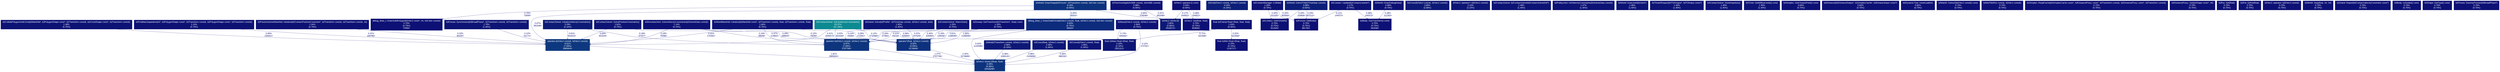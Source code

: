 digraph {
	graph [fontname=Arial, nodesep=0.125, ranksep=0.25];
	node [fontcolor=white, fontname=Arial, height=0, shape=box, style=filled, width=0];
	edge [fontname=Arial];
	1 [color="#0c8991", fontcolor="#ffffff", fontsize="10.00", label="b2ContactSolver::SolveVelocityConstraints()\n23.37%\n(11.19%)"];
	1 -> 2 [arrowsize="0.35", color="#0d2078", fontcolor="#0d2078", fontsize="10.00", label="4.41%\n1849472×", labeldistance="0.50", penwidth="0.50"];
	1 -> 3 [arrowsize="0.35", color="#0d1a77", fontcolor="#0d1a77", fontsize="10.00", label="3.02%\n942448×", labeldistance="0.50", penwidth="0.50"];
	1 -> 6 [arrowsize="0.35", color="#0d1f78", fontcolor="#0d1f78", fontsize="10.00", label="4.14%\n2732880×", labeldistance="0.50", penwidth="0.50"];
	1 -> 15 [arrowsize="0.35", color="#0d0f74", fontcolor="#0d0f74", fontsize="10.00", label="0.59%\n435800×", labeldistance="0.50", penwidth="0.50"];
	2 [color="#0d387f", fontcolor="#ffffff", fontsize="10.00", label="operator-(b2Vec2 const&, b2Vec2 const&)\n9.51%\n(7.69%)\n3985604×"];
	2 -> 4 [arrowsize="0.35", color="#0d1475", fontcolor="#0d1475", fontsize="10.00", label="1.81%\n3985604×", labeldistance="0.50", penwidth="0.50"];
	3 [color="#0d357e", fontcolor="#ffffff", fontsize="10.00", label="operator+(b2Vec2 const&, b2Vec2 const&)\n8.97%\n(7.69%)\n2797706×"];
	3 -> 4 [arrowsize="0.35", color="#0d1274", fontcolor="#0d1274", fontsize="10.00", label="1.27%\n2797706×", labeldistance="0.50", penwidth="0.50"];
	4 [color="#0d337e", fontcolor="#ffffff", fontsize="10.00", label="b2Vec2::b2Vec2(float, float)\n8.39%\n(8.39%)\n18428298×"];
	5 [color="#0d327d", fontcolor="#ffffff", fontsize="10.00", label="b2World::DrawShape(b2Fixture*, b2Transform const&, b2Color const&)\n8.19%\n(0.00%)"];
	5 -> 7 [arrowsize="0.35", color="#0d2b7c", fontcolor="#0d2b7c", fontsize="10.00", label="6.83%\n36003×", labeldistance="0.50", penwidth="0.50"];
	5 -> 11 [arrowsize="0.35", color="#0d0f74", fontcolor="#0d0f74", fontsize="10.00", label="0.64%\n576048×", labeldistance="0.50", penwidth="0.50"];
	5 -> 50 [arrowsize="0.35", color="#0d1074", fontcolor="#0d1074", fontsize="10.00", label="0.70%\n72006×", labeldistance="0.50", penwidth="0.50"];
	6 [color="#0d317d", fontcolor="#ffffff", fontsize="10.00", label="operator*(float, b2Vec2 const&)\n8.00%\n(5.59%)\n5278689×"];
	6 -> 4 [arrowsize="0.35", color="#0d1776", fontcolor="#0d1776", fontsize="10.00", label="2.40%\n5278689×", labeldistance="0.50", penwidth="0.50"];
	7 [color="#0d2b7c", fontcolor="#ffffff", fontsize="10.00", label="debug_draw_t::DrawSolidCircle(b2Vec2 const&, float, b2Vec2 const&, b2Color const&)\n6.83%\n(0.70%)\n36003×"];
	7 -> 3 [arrowsize="0.35", color="#0d1d78", fontcolor="#0d1d78", fontsize="10.00", label="3.81%\n1188099×", labeldistance="0.50", penwidth="0.50"];
	7 -> 4 [arrowsize="0.35", color="#0d0f73", fontcolor="#0d0f73", fontsize="10.00", label="0.52%\n1152096×", labeldistance="0.50", penwidth="0.50"];
	7 -> 6 [arrowsize="0.35", color="#0d1475", fontcolor="#0d1475", fontsize="10.00", label="1.80%\n1188099×", labeldistance="0.50", penwidth="0.50"];
	8 [color="#0d1f78", fontcolor="#ffffff", fontsize="10.00", label="b2Dot(b2Vec2 const&, b2Vec2 const&)\n4.20%\n(4.20%)"];
	9 [color="#0d1e78", fontcolor="#ffffff", fontsize="10.00", label="b2World::SolveTOI(b2TimeStep const&)\n4.08%\n(3.50%)"];
	9 -> 47 [arrowsize="0.35", color="#0d0e73", fontcolor="#0d0e73", fontsize="10.00", label="0.34%\n153606×", labeldistance="0.50", penwidth="0.50"];
	9 -> 59 [arrowsize="0.35", color="#0d0e73", fontcolor="#0d0e73", fontsize="10.00", label="0.24%\n307212×", labeldistance="0.50", penwidth="0.50"];
	10 [color="#0d1b77", fontcolor="#ffffff", fontsize="10.00", label="b2ContactSolver::InitializeVelocityConstraints()\n3.29%\n(2.10%)"];
	10 -> 2 [arrowsize="0.35", color="#0d1074", fontcolor="#0d1074", fontsize="10.00", label="0.81%\n341610×", labeldistance="0.50", penwidth="0.50"];
	10 -> 3 [arrowsize="0.35", color="#0d0e73", fontcolor="#0d0e73", fontsize="10.00", label="0.18%\n57427×", labeldistance="0.50", penwidth="0.50"];
	11 [color="#0d1976", fontcolor="#ffffff", fontsize="10.00", label="b2Vec2::b2Vec2()\n2.80%\n(2.80%)\n2510071×"];
	12 [color="#0d1976", fontcolor="#ffffff", fontsize="10.00", label="b2Cross(b2Vec2 const&, b2Vec2 const&)\n2.80%\n(2.80%)"];
	13 [color="#0d1876", fontcolor="#ffffff", fontsize="10.00", label="b2Mul(b2Transform const&, b2Vec2 const&)\n2.58%\n(2.10%)"];
	13 -> 4 [arrowsize="0.35", color="#0d0f73", fontcolor="#0d0f73", fontsize="10.00", label="0.48%\n1059132×", labeldistance="0.50", penwidth="0.50"];
	14 [color="#0d1776", fontcolor="#ffffff", fontsize="10.00", label="b2Cross(float, b2Vec2 const&)\n2.36%\n(1.40%)"];
	14 -> 4 [arrowsize="0.35", color="#0d1174", fontcolor="#0d1174", fontsize="10.00", label="0.96%\n2105858×", labeldistance="0.50", penwidth="0.50"];
	15 [color="#0d1675", fontcolor="#ffffff", fontsize="10.00", label="float b2Max<float>(float, float)\n2.10%\n(2.10%)\n1551312×"];
	16 [color="#0d1675", fontcolor="#ffffff", fontsize="10.00", label="b2Vec2::operator+=(b2Vec2 const&)\n2.10%\n(2.10%)"];
	17 [color="#0d1575", fontcolor="#ffffff", fontsize="10.00", label="b2Island::Solve(b2Profile*, b2TimeStep const&, b2Vec2 const&, bool)\n1.92%\n(1.40%)"];
	17 -> 3 [arrowsize="0.35", color="#0d0d73", fontcolor="#0d0d73", fontsize="10.00", label="0.14%\n44569×", labeldistance="0.50", penwidth="0.50"];
	17 -> 6 [arrowsize="0.35", color="#0d0e73", fontcolor="#0d0e73", fontsize="10.00", label="0.37%\n247029×", labeldistance="0.50", penwidth="0.50"];
	18 [color="#0d1475", fontcolor="#ffffff", fontsize="10.00", label="b2WorldManifold::Initialize(b2Manifold const*, b2Transform const&, float, b2Transform const&, float)\n1.80%\n(0.70%)"];
	18 -> 2 [arrowsize="0.35", color="#0d0e73", fontcolor="#0d0e73", fontsize="10.00", label="0.41%\n172281×", labeldistance="0.50", penwidth="0.50"];
	18 -> 3 [arrowsize="0.35", color="#0d0e73", fontcolor="#0d0e73", fontsize="10.00", label="0.37%\n114854×", labeldistance="0.50", penwidth="0.50"];
	18 -> 6 [arrowsize="0.35", color="#0d0e73", fontcolor="#0d0e73", fontsize="10.00", label="0.26%\n172281×", labeldistance="0.50", penwidth="0.50"];
	19 [color="#0d1475", fontcolor="#ffffff", fontsize="10.00", label="b2Cross(b2Vec2 const&, float)\n1.66%\n(1.40%)"];
	19 -> 4 [arrowsize="0.35", color="#0d0e73", fontcolor="#0d0e73", fontsize="10.00", label="0.26%\n580232×", labeldistance="0.50", penwidth="0.50"];
	20 [color="#0d1475", fontcolor="#ffffff", fontsize="10.00", label="b2ContactSolver::SolvePositionConstraints()\n1.62%\n(0.70%)"];
	20 -> 2 [arrowsize="0.35", color="#0d0f74", fontcolor="#0d0f74", fontsize="10.00", label="0.60%\n251524×", labeldistance="0.50", penwidth="0.50"];
	20 -> 6 [arrowsize="0.35", color="#0d0e73", fontcolor="#0d0e73", fontsize="10.00", label="0.29%\n188643×", labeldistance="0.50", penwidth="0.50"];
	21 [color="#0d1375", fontcolor="#ffffff", fontsize="10.00", label="b2Max(b2Vec2 const&, b2Vec2 const&)\n1.56%\n(0.70%)"];
	21 -> 4 [arrowsize="0.35", color="#0d0d73", fontcolor="#0d0d73", fontsize="10.00", label="0.12%\n272781×", labeldistance="0.50", penwidth="0.50"];
	21 -> 15 [arrowsize="0.35", color="#0d1074", fontcolor="#0d1074", fontsize="10.00", label="0.74%\n545562×", labeldistance="0.50", penwidth="0.50"];
	22 [color="#0d1375", fontcolor="#ffffff", fontsize="10.00", label="b2ContactSolver::b2ContactSolver(b2ContactSolverDef*)\n1.49%\n(1.40%)"];
	23 [color="#0d1375", fontcolor="#ffffff", fontsize="10.00", label="b2PulleyJoint::InitVelocityConstraints(b2SolverData const&)\n1.47%\n(1.40%)"];
	24 [color="#0d1375", fontcolor="#ffffff", fontsize="10.00", label="b2World::DrawJoint(b2Joint*)\n1.46%\n(1.40%)"];
	25 [color="#0d1375", fontcolor="#ffffff", fontsize="10.00", label="b2TimeOfImpact(b2TOIOutput*, b2TOIInput const*)\n1.43%\n(1.40%)"];
	26 [color="#0d1475", fontcolor="#ffffff", fontsize="10.00", label="b2Fixture::Synchronize(b2BroadPhase*, b2Transform const&, b2Transform const&)\n1.75%\n(1.40%)"];
	26 -> 2 [arrowsize="0.35", color="#0d0d73", fontcolor="#0d0d73", fontsize="10.00", label="0.12%\n51171×", labeldistance="0.50", penwidth="0.50"];
	27 [color="#0d1375", fontcolor="#ffffff", fontsize="10.00", label="b2ContactSolver::StoreImpulses()\n1.40%\n(1.40%)"];
	28 [color="#0d1375", fontcolor="#ffffff", fontsize="10.00", label="b2Timer::GetMilliseconds() const\n1.40%\n(1.40%)"];
	29 [color="#0d1275", fontcolor="#ffffff", fontsize="10.00", label="b2CollidePolygonAndCircle(b2Manifold*, b2PolygonShape const*, b2Transform const&, b2CircleShape const*, b2Transform const&)\n1.38%\n(0.70%)"];
	29 -> 2 [arrowsize="0.35", color="#0d0f73", fontcolor="#0d0f73", fontsize="10.00", label="0.56%\n233451×", labeldistance="0.50", penwidth="0.50"];
	30 [color="#0d1274", fontcolor="#ffffff", fontsize="10.00", label="b2ContactManager::Collide()\n1.28%\n(0.70%)"];
	30 -> 47 [arrowsize="0.35", color="#0d0e73", fontcolor="#0d0e73", fontsize="10.00", label="0.34%\n151325×", labeldistance="0.50", penwidth="0.50"];
	30 -> 59 [arrowsize="0.35", color="#0d0e73", fontcolor="#0d0e73", fontsize="10.00", label="0.24%\n302650×", labeldistance="0.50", penwidth="0.50"];
	31 [color="#0d1274", fontcolor="#ffffff", fontsize="10.00", label="b2ContactSolver::WarmStart()\n1.23%\n(0.70%)"];
	31 -> 3 [arrowsize="0.35", color="#0d0e73", fontcolor="#0d0e73", fontsize="10.00", label="0.18%\n57365×", labeldistance="0.50", penwidth="0.50"];
	31 -> 6 [arrowsize="0.35", color="#0d0e73", fontcolor="#0d0e73", fontsize="10.00", label="0.35%\n229460×", labeldistance="0.50", penwidth="0.50"];
	32 [color="#0d1274", fontcolor="#ffffff", fontsize="10.00", label="b2Contact::Update(b2ContactListener*)\n1.17%\n(0.70%)"];
	32 -> 49 [arrowsize="0.35", color="#0d0e73", fontcolor="#0d0e73", fontsize="10.00", label="0.36%\n144372×", labeldistance="0.50", penwidth="0.50"];
	32 -> 59 [arrowsize="0.35", color="#0d0d73", fontcolor="#0d0d73", fontsize="10.00", label="0.11%\n144372×", labeldistance="0.50", penwidth="0.50"];
	33 [color="#0d1174", fontcolor="#ffffff", fontsize="10.00", label="b2RevoluteJoint::SolveVelocityConstraints(b2SolverData const&)\n1.14%\n(0.70%)"];
	33 -> 2 [arrowsize="0.35", color="#0d0e73", fontcolor="#0d0e73", fontsize="10.00", label="0.19%\n79296×", labeldistance="0.50", penwidth="0.50"];
	33 -> 3 [arrowsize="0.35", color="#0d0d73", fontcolor="#0d0d73", fontsize="10.00", label="0.13%\n39648×", labeldistance="0.50", penwidth="0.50"];
	33 -> 6 [arrowsize="0.35", color="#0d0d73", fontcolor="#0d0d73", fontsize="10.00", label="0.12%\n79296×", labeldistance="0.50", penwidth="0.50"];
	34 [color="#0d1174", fontcolor="#ffffff", fontsize="10.00", label="b2FindMaxSeparation(int*, b2PolygonShape const*, b2Transform const&, b2PolygonShape const*, b2Transform const&)\n1.10%\n(0.70%)"];
	34 -> 2 [arrowsize="0.35", color="#0d0e73", fontcolor="#0d0e73", fontsize="10.00", label="0.41%\n169796×", labeldistance="0.50", penwidth="0.50"];
	35 [color="#0d1174", fontcolor="#ffffff", fontsize="10.00", label="b2Sweep::GetTransform(b2Transform*, float) const\n1.10%\n(0.70%)"];
	35 -> 3 [arrowsize="0.35", color="#0d0e73", fontcolor="#0d0e73", fontsize="10.00", label="0.21%\n64218×", labeldistance="0.50", penwidth="0.50"];
	35 -> 6 [arrowsize="0.35", color="#0d0e73", fontcolor="#0d0e73", fontsize="10.00", label="0.19%\n128436×", labeldistance="0.50", penwidth="0.50"];
	36 [color="#0d1174", fontcolor="#ffffff", fontsize="10.00", label="b2PositionSolverManifold::Initialize(b2ContactPositionConstraint*, b2Transform const&, b2Transform const&, int)\n1.04%\n(0.70%)"];
	36 -> 2 [arrowsize="0.35", color="#0d0e73", fontcolor="#0d0e73", fontsize="10.00", label="0.22%\n90155×", labeldistance="0.50", penwidth="0.50"];
	37 [color="#0d1174", fontcolor="#ffffff", fontsize="10.00", label="float b2Clamp<float>(float, float, float)\n1.03%\n(0.00%)"];
	37 -> 15 [arrowsize="0.35", color="#0d1074", fontcolor="#0d1074", fontsize="10.00", label="0.71%\n522458×", labeldistance="0.50", penwidth="0.50"];
	37 -> 46 [arrowsize="0.35", color="#0d0e73", fontcolor="#0d0e73", fontsize="10.00", label="0.32%\n522458×", labeldistance="0.50", penwidth="0.50"];
	38 [color="#0d1174", fontcolor="#ffffff", fontsize="10.00", label="b2TestOverlap(b2AABB const&, b2AABB const&)\n0.98%\n(0.00%)"];
	38 -> 2 [arrowsize="0.35", color="#0d1074", fontcolor="#0d1074", fontsize="10.00", label="0.67%\n281048×", labeldistance="0.50", penwidth="0.50"];
	38 -> 11 [arrowsize="0.35", color="#0d0e73", fontcolor="#0d0e73", fontsize="10.00", label="0.31%\n281048×", labeldistance="0.50", penwidth="0.50"];
	39 [color="#0d1174", fontcolor="#ffffff", fontsize="10.00", label="b2World::DrawDebugData()\n0.98%\n(0.70%)"];
	39 -> 49 [arrowsize="0.35", color="#0d0e73", fontcolor="#0d0e73", fontsize="10.00", label="0.28%\n111282×", labeldistance="0.50", penwidth="0.50"];
	40 [color="#0d1074", fontcolor="#ffffff", fontsize="10.00", label="b2Simplex::GetClosestPoint() const\n0.84%\n(0.70%)"];
	41 [color="#0d1074", fontcolor="#ffffff", fontsize="10.00", label="b2Distance(b2DistanceOutput*, b2SimplexCache*, b2DistanceInput const*)\n0.82%\n(0.70%)"];
	42 [color="#0d1074", fontcolor="#ffffff", fontsize="10.00", label="b2DynamicTree::InsertLeaf(int)\n0.82%\n(0.70%)"];
	43 [color="#0d1074", fontcolor="#ffffff", fontsize="10.00", label="b2Mat33::Solve22(b2Vec2 const&) const\n0.74%\n(0.70%)"];
	44 [color="#0d1074", fontcolor="#ffffff", fontsize="10.00", label="b2MulT(b2Rot const&, b2Vec2 const&)\n0.74%\n(0.70%)"];
	45 [color="#0d1074", fontcolor="#ffffff", fontsize="10.00", label="b2Simplex::ReadCache(b2SimplexCache const*, b2DistanceProxy const*, b2Transform const&, b2DistanceProxy const*, b2Transform const&)\n0.72%\n(0.70%)"];
	46 [color="#0d1074", fontcolor="#ffffff", fontsize="10.00", label="float b2Min<float>(float, float)\n0.70%\n(0.70%)\n1135717×"];
	47 [color="#0d1074", fontcolor="#ffffff", fontsize="10.00", label="b2Contact::GetFixtureA()\n0.70%\n(0.70%)\n312426×"];
	48 [color="#0d1074", fontcolor="#ffffff", fontsize="10.00", label="b2Vec2::Set(float, float)\n0.70%\n(0.70%)\n304656×"];
	49 [color="#0d1074", fontcolor="#ffffff", fontsize="10.00", label="b2Body::GetTransform() const\n0.70%\n(0.70%)\n281838×"];
	50 [color="#0d1074", fontcolor="#ffffff", fontsize="10.00", label="debug_draw_t::DrawSolidPolygon(b2Vec2 const*, int, b2Color const&)\n0.70%\n(0.70%)\n72006×"];
	51 [color="#0d1074", fontcolor="#ffffff", fontsize="10.00", label="b2DistanceProxy::Set(b2Shape const*, int)\n0.70%\n(0.70%)"];
	52 [color="#0d1074", fontcolor="#ffffff", fontsize="10.00", label="b2Rot::Set(float)\n0.70%\n(0.70%)"];
	53 [color="#0d1074", fontcolor="#ffffff", fontsize="10.00", label="b2Rot::b2Rot(float)\n0.70%\n(0.70%)"];
	54 [color="#0d1074", fontcolor="#ffffff", fontsize="10.00", label="b2Vec2::operator-=(b2Vec2 const&)\n0.70%\n(0.70%)"];
	55 [color="#0d1074", fontcolor="#ffffff", fontsize="10.00", label="b2World::Step(float, int, int)\n0.70%\n(0.70%)"];
	56 [color="#0d1074", fontcolor="#ffffff", fontsize="10.00", label="b2Island::Report(b2ContactVelocityConstraint const*)\n0.70%\n(0.70%)"];
	57 [color="#0d1074", fontcolor="#ffffff", fontsize="10.00", label="b2Body::IsAwake() const\n0.70%\n(0.70%)"];
	58 [color="#0d1074", fontcolor="#ffffff", fontsize="10.00", label="b2Shape::GetType() const\n0.70%\n(0.70%)"];
	59 [color="#0d1074", fontcolor="#ffffff", fontsize="10.00", label="b2Fixture::GetBody()\n0.70%\n(0.70%)\n881782×"];
	60 [color="#0d0f73", fontcolor="#ffffff", fontsize="10.00", label="b2Vec2::operator-() const\n0.53%\n(0.00%)"];
	60 -> 11 [arrowsize="0.35", color="#0d0d73", fontcolor="#0d0d73", fontsize="10.00", label="0.17%\n154922×", labeldistance="0.50", penwidth="0.50"];
	60 -> 48 [arrowsize="0.35", color="#0d0e73", fontcolor="#0d0e73", fontsize="10.00", label="0.36%\n154922×", labeldistance="0.50", penwidth="0.50"];
	64 [color="#0d1074", fontcolor="#ffffff", fontsize="10.00", label="b2Fixture::DestroyProxies(b2BroadPhase*)\n0.70%\n(0.70%)"];
}
